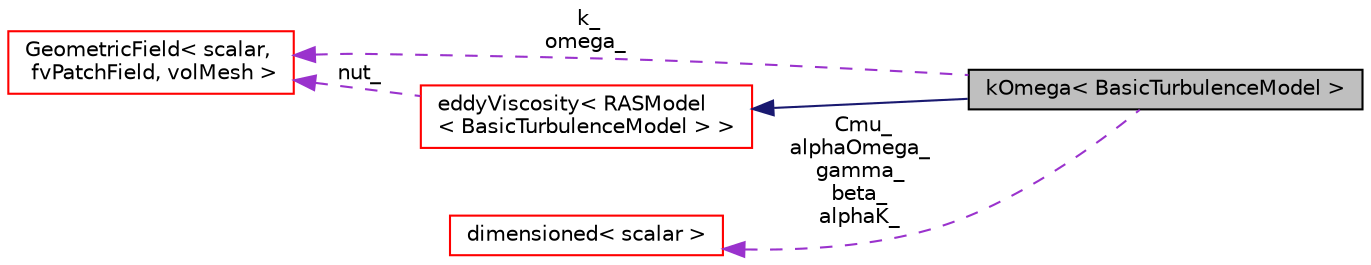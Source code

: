 digraph "kOmega&lt; BasicTurbulenceModel &gt;"
{
  bgcolor="transparent";
  edge [fontname="Helvetica",fontsize="10",labelfontname="Helvetica",labelfontsize="10"];
  node [fontname="Helvetica",fontsize="10",shape=record];
  rankdir="LR";
  Node1 [label="kOmega\< BasicTurbulenceModel \>",height=0.2,width=0.4,color="black", fillcolor="grey75", style="filled", fontcolor="black"];
  Node2 -> Node1 [dir="back",color="midnightblue",fontsize="10",style="solid",fontname="Helvetica"];
  Node2 [label="eddyViscosity\< RASModel\l\< BasicTurbulenceModel \> \>",height=0.2,width=0.4,color="red",URL="$a00621.html"];
  Node3 -> Node2 [dir="back",color="darkorchid3",fontsize="10",style="dashed",label=" nut_" ,fontname="Helvetica"];
  Node3 [label="GeometricField\< scalar,\l fvPatchField, volMesh \>",height=0.2,width=0.4,color="red",URL="$a00934.html"];
  Node3 -> Node1 [dir="back",color="darkorchid3",fontsize="10",style="dashed",label=" k_\nomega_" ,fontname="Helvetica"];
  Node4 -> Node1 [dir="back",color="darkorchid3",fontsize="10",style="dashed",label=" Cmu_\nalphaOmega_\ngamma_\nbeta_\nalphaK_" ,fontname="Helvetica"];
  Node4 [label="dimensioned\< scalar \>",height=0.2,width=0.4,color="red",URL="$a00539.html"];
}
